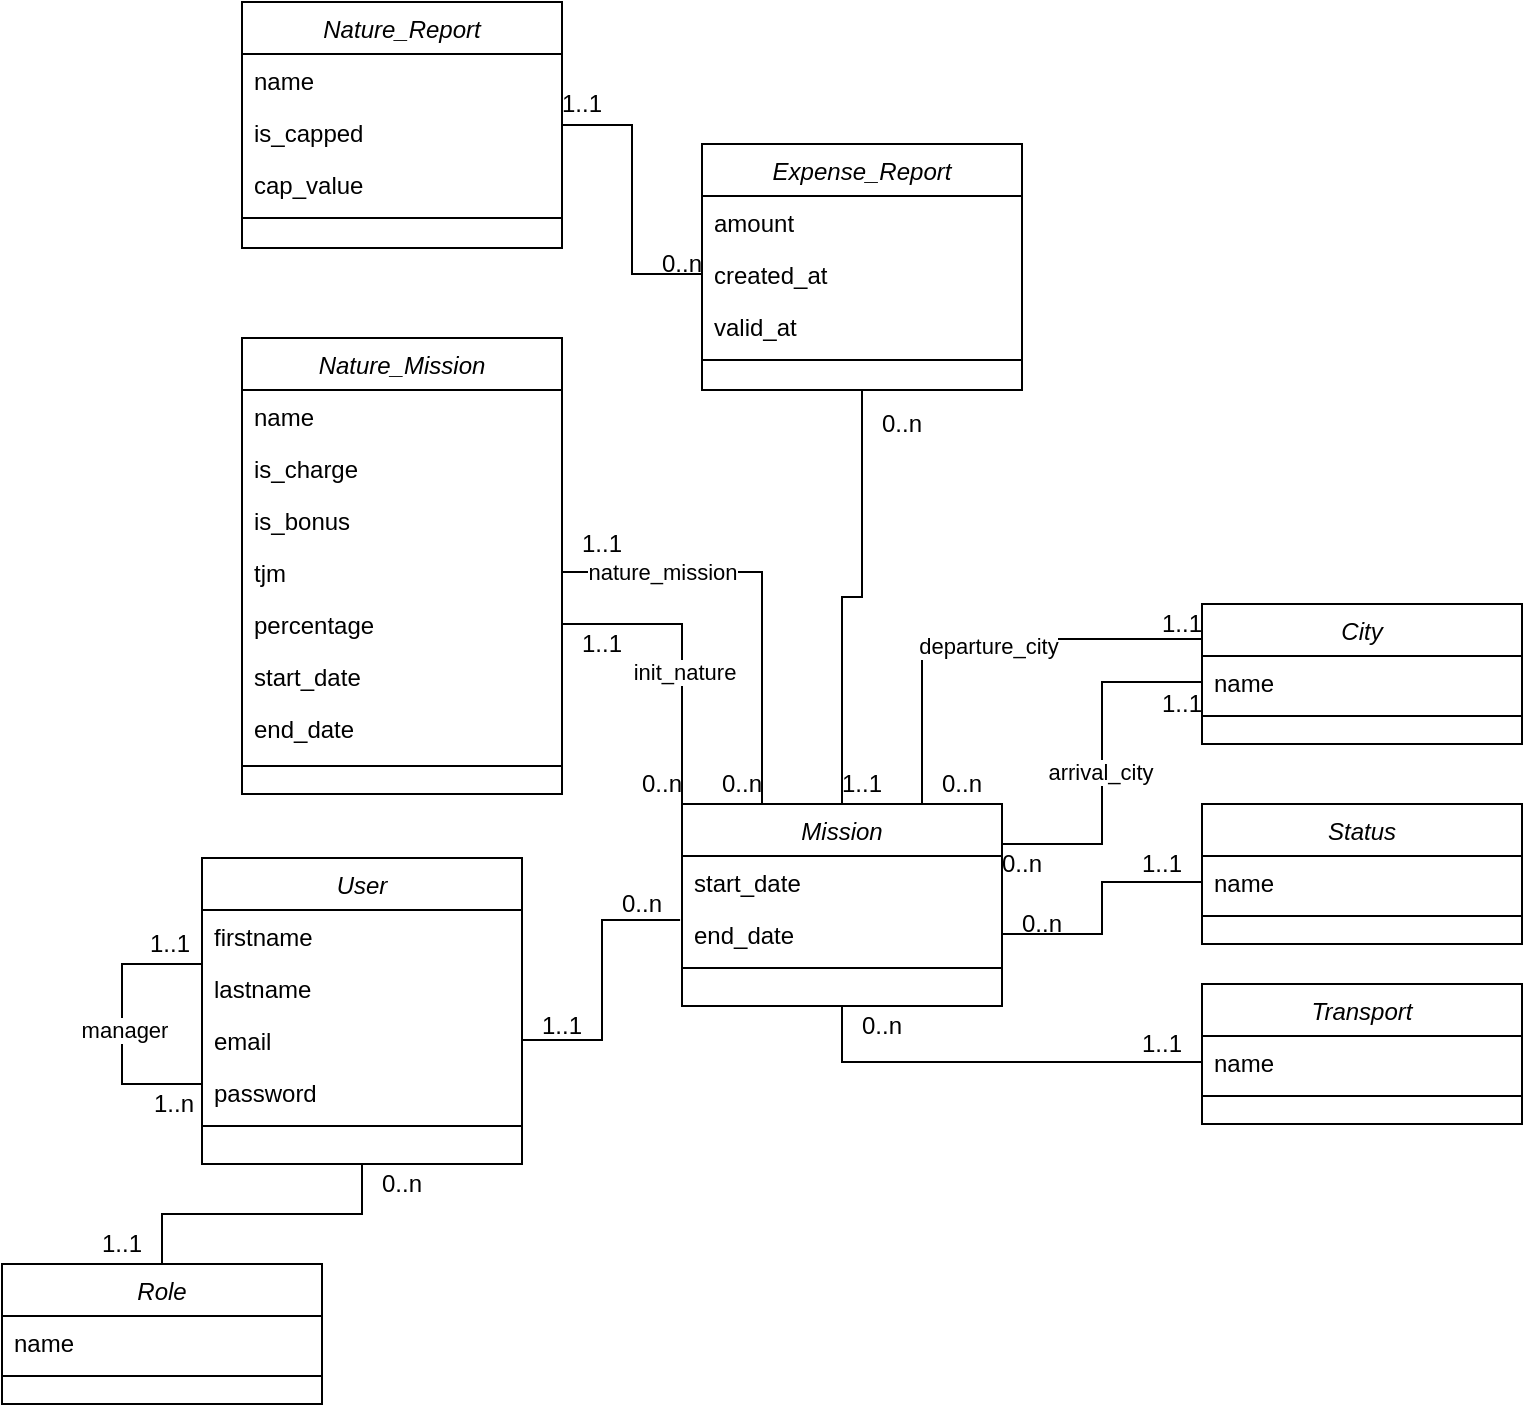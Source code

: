 <mxfile version="22.1.0" type="device">
  <diagram id="C5RBs43oDa-KdzZeNtuy" name="Page-1">
    <mxGraphModel dx="1194" dy="728" grid="0" gridSize="10" guides="1" tooltips="1" connect="1" arrows="1" fold="1" page="1" pageScale="1" pageWidth="827" pageHeight="1169" math="0" shadow="0">
      <root>
        <mxCell id="WIyWlLk6GJQsqaUBKTNV-0" />
        <mxCell id="WIyWlLk6GJQsqaUBKTNV-1" parent="WIyWlLk6GJQsqaUBKTNV-0" />
        <mxCell id="4f3zfrs716K-AGsAVPPC-13" style="edgeStyle=orthogonalEdgeStyle;rounded=0;orthogonalLoop=1;jettySize=auto;html=1;exitX=0;exitY=0.5;exitDx=0;exitDy=0;entryX=0.5;entryY=1;entryDx=0;entryDy=0;endArrow=none;endFill=0;" parent="WIyWlLk6GJQsqaUBKTNV-1" source="4f3zfrs716K-AGsAVPPC-1" target="zkfFHV4jXpPFQw0GAbJ--17" edge="1">
          <mxGeometry relative="1" as="geometry" />
        </mxCell>
        <mxCell id="zkfFHV4jXpPFQw0GAbJ--0" value="User" style="swimlane;fontStyle=2;align=center;verticalAlign=top;childLayout=stackLayout;horizontal=1;startSize=26;horizontalStack=0;resizeParent=1;resizeLast=0;collapsible=1;marginBottom=0;rounded=0;shadow=0;strokeWidth=1;" parent="WIyWlLk6GJQsqaUBKTNV-1" vertex="1">
          <mxGeometry x="140" y="447" width="160" height="153" as="geometry">
            <mxRectangle x="160" y="447" width="160" height="26" as="alternateBounds" />
          </mxGeometry>
        </mxCell>
        <mxCell id="zkfFHV4jXpPFQw0GAbJ--1" value="firstname" style="text;align=left;verticalAlign=top;spacingLeft=4;spacingRight=4;overflow=hidden;rotatable=0;points=[[0,0.5],[1,0.5]];portConstraint=eastwest;" parent="zkfFHV4jXpPFQw0GAbJ--0" vertex="1">
          <mxGeometry y="26" width="160" height="26" as="geometry" />
        </mxCell>
        <mxCell id="zkfFHV4jXpPFQw0GAbJ--2" value="lastname" style="text;align=left;verticalAlign=top;spacingLeft=4;spacingRight=4;overflow=hidden;rotatable=0;points=[[0,0.5],[1,0.5]];portConstraint=eastwest;rounded=0;shadow=0;html=0;" parent="zkfFHV4jXpPFQw0GAbJ--0" vertex="1">
          <mxGeometry y="52" width="160" height="26" as="geometry" />
        </mxCell>
        <mxCell id="zkfFHV4jXpPFQw0GAbJ--3" value="email" style="text;align=left;verticalAlign=top;spacingLeft=4;spacingRight=4;overflow=hidden;rotatable=0;points=[[0,0.5],[1,0.5]];portConstraint=eastwest;rounded=0;shadow=0;html=0;" parent="zkfFHV4jXpPFQw0GAbJ--0" vertex="1">
          <mxGeometry y="78" width="160" height="26" as="geometry" />
        </mxCell>
        <mxCell id="4f3zfrs716K-AGsAVPPC-22" value="password" style="text;align=left;verticalAlign=top;spacingLeft=4;spacingRight=4;overflow=hidden;rotatable=0;points=[[0,0.5],[1,0.5]];portConstraint=eastwest;" parent="zkfFHV4jXpPFQw0GAbJ--0" vertex="1">
          <mxGeometry y="104" width="160" height="26" as="geometry" />
        </mxCell>
        <mxCell id="zkfFHV4jXpPFQw0GAbJ--4" value="" style="line;html=1;strokeWidth=1;align=left;verticalAlign=middle;spacingTop=-1;spacingLeft=3;spacingRight=3;rotatable=0;labelPosition=right;points=[];portConstraint=eastwest;" parent="zkfFHV4jXpPFQw0GAbJ--0" vertex="1">
          <mxGeometry y="130" width="160" height="8" as="geometry" />
        </mxCell>
        <mxCell id="4f3zfrs716K-AGsAVPPC-79" style="edgeStyle=orthogonalEdgeStyle;rounded=0;orthogonalLoop=1;jettySize=auto;html=1;exitX=0;exitY=0.5;exitDx=0;exitDy=0;entryX=0;entryY=0.5;entryDx=0;entryDy=0;endArrow=none;endFill=0;" parent="zkfFHV4jXpPFQw0GAbJ--0" source="zkfFHV4jXpPFQw0GAbJ--1" target="4f3zfrs716K-AGsAVPPC-22" edge="1">
          <mxGeometry relative="1" as="geometry">
            <Array as="points">
              <mxPoint y="53" />
              <mxPoint x="-40" y="53" />
              <mxPoint x="-40" y="113" />
              <mxPoint y="113" />
            </Array>
          </mxGeometry>
        </mxCell>
        <mxCell id="4f3zfrs716K-AGsAVPPC-80" value="manager" style="edgeLabel;html=1;align=center;verticalAlign=middle;resizable=0;points=[];" parent="4f3zfrs716K-AGsAVPPC-79" vertex="1" connectable="0">
          <mxGeometry x="0.097" y="1" relative="1" as="geometry">
            <mxPoint as="offset" />
          </mxGeometry>
        </mxCell>
        <mxCell id="zkfFHV4jXpPFQw0GAbJ--17" value="Mission" style="swimlane;fontStyle=2;align=center;verticalAlign=top;childLayout=stackLayout;horizontal=1;startSize=26;horizontalStack=0;resizeParent=1;resizeLast=0;collapsible=1;marginBottom=0;rounded=0;shadow=0;strokeWidth=1;" parent="WIyWlLk6GJQsqaUBKTNV-1" vertex="1">
          <mxGeometry x="380" y="420" width="160" height="101" as="geometry">
            <mxRectangle x="550" y="140" width="160" height="26" as="alternateBounds" />
          </mxGeometry>
        </mxCell>
        <mxCell id="zkfFHV4jXpPFQw0GAbJ--19" value="start_date" style="text;align=left;verticalAlign=top;spacingLeft=4;spacingRight=4;overflow=hidden;rotatable=0;points=[[0,0.5],[1,0.5]];portConstraint=eastwest;rounded=0;shadow=0;html=0;" parent="zkfFHV4jXpPFQw0GAbJ--17" vertex="1">
          <mxGeometry y="26" width="160" height="26" as="geometry" />
        </mxCell>
        <mxCell id="zkfFHV4jXpPFQw0GAbJ--20" value="end_date" style="text;align=left;verticalAlign=top;spacingLeft=4;spacingRight=4;overflow=hidden;rotatable=0;points=[[0,0.5],[1,0.5]];portConstraint=eastwest;rounded=0;shadow=0;html=0;" parent="zkfFHV4jXpPFQw0GAbJ--17" vertex="1">
          <mxGeometry y="52" width="160" height="26" as="geometry" />
        </mxCell>
        <mxCell id="zkfFHV4jXpPFQw0GAbJ--23" value="" style="line;html=1;strokeWidth=1;align=left;verticalAlign=middle;spacingTop=-1;spacingLeft=3;spacingRight=3;rotatable=0;labelPosition=right;points=[];portConstraint=eastwest;" parent="zkfFHV4jXpPFQw0GAbJ--17" vertex="1">
          <mxGeometry y="78" width="160" height="8" as="geometry" />
        </mxCell>
        <mxCell id="4f3zfrs716K-AGsAVPPC-0" value="Transport" style="swimlane;fontStyle=2;align=center;verticalAlign=top;childLayout=stackLayout;horizontal=1;startSize=26;horizontalStack=0;resizeParent=1;resizeLast=0;collapsible=1;marginBottom=0;rounded=0;shadow=0;strokeWidth=1;" parent="WIyWlLk6GJQsqaUBKTNV-1" vertex="1">
          <mxGeometry x="640" y="510" width="160" height="70" as="geometry">
            <mxRectangle x="130" y="380" width="160" height="26" as="alternateBounds" />
          </mxGeometry>
        </mxCell>
        <mxCell id="4f3zfrs716K-AGsAVPPC-1" value="name" style="text;align=left;verticalAlign=top;spacingLeft=4;spacingRight=4;overflow=hidden;rotatable=0;points=[[0,0.5],[1,0.5]];portConstraint=eastwest;" parent="4f3zfrs716K-AGsAVPPC-0" vertex="1">
          <mxGeometry y="26" width="160" height="26" as="geometry" />
        </mxCell>
        <mxCell id="4f3zfrs716K-AGsAVPPC-3" value="" style="line;html=1;strokeWidth=1;align=left;verticalAlign=middle;spacingTop=-1;spacingLeft=3;spacingRight=3;rotatable=0;labelPosition=right;points=[];portConstraint=eastwest;" parent="4f3zfrs716K-AGsAVPPC-0" vertex="1">
          <mxGeometry y="52" width="160" height="8" as="geometry" />
        </mxCell>
        <mxCell id="4f3zfrs716K-AGsAVPPC-9" value="Status" style="swimlane;fontStyle=2;align=center;verticalAlign=top;childLayout=stackLayout;horizontal=1;startSize=26;horizontalStack=0;resizeParent=1;resizeLast=0;collapsible=1;marginBottom=0;rounded=0;shadow=0;strokeWidth=1;" parent="WIyWlLk6GJQsqaUBKTNV-1" vertex="1">
          <mxGeometry x="640" y="420" width="160" height="70" as="geometry">
            <mxRectangle x="130" y="380" width="160" height="26" as="alternateBounds" />
          </mxGeometry>
        </mxCell>
        <mxCell id="4f3zfrs716K-AGsAVPPC-10" value="name" style="text;align=left;verticalAlign=top;spacingLeft=4;spacingRight=4;overflow=hidden;rotatable=0;points=[[0,0.5],[1,0.5]];portConstraint=eastwest;" parent="4f3zfrs716K-AGsAVPPC-9" vertex="1">
          <mxGeometry y="26" width="160" height="26" as="geometry" />
        </mxCell>
        <mxCell id="4f3zfrs716K-AGsAVPPC-11" value="" style="line;html=1;strokeWidth=1;align=left;verticalAlign=middle;spacingTop=-1;spacingLeft=3;spacingRight=3;rotatable=0;labelPosition=right;points=[];portConstraint=eastwest;" parent="4f3zfrs716K-AGsAVPPC-9" vertex="1">
          <mxGeometry y="52" width="160" height="8" as="geometry" />
        </mxCell>
        <mxCell id="4f3zfrs716K-AGsAVPPC-14" style="edgeStyle=orthogonalEdgeStyle;rounded=0;orthogonalLoop=1;jettySize=auto;html=1;exitX=0;exitY=0.5;exitDx=0;exitDy=0;entryX=1;entryY=0.5;entryDx=0;entryDy=0;endArrow=none;endFill=0;" parent="WIyWlLk6GJQsqaUBKTNV-1" source="4f3zfrs716K-AGsAVPPC-10" target="zkfFHV4jXpPFQw0GAbJ--20" edge="1">
          <mxGeometry relative="1" as="geometry" />
        </mxCell>
        <mxCell id="4f3zfrs716K-AGsAVPPC-68" style="edgeStyle=orthogonalEdgeStyle;rounded=0;orthogonalLoop=1;jettySize=auto;html=1;exitX=0;exitY=0.25;exitDx=0;exitDy=0;entryX=0.75;entryY=0;entryDx=0;entryDy=0;endArrow=none;endFill=0;" parent="WIyWlLk6GJQsqaUBKTNV-1" source="4f3zfrs716K-AGsAVPPC-15" target="zkfFHV4jXpPFQw0GAbJ--17" edge="1">
          <mxGeometry relative="1" as="geometry" />
        </mxCell>
        <mxCell id="4f3zfrs716K-AGsAVPPC-69" value="departure_city" style="edgeLabel;html=1;align=center;verticalAlign=middle;resizable=0;points=[];" parent="4f3zfrs716K-AGsAVPPC-68" vertex="1" connectable="0">
          <mxGeometry x="-0.038" y="3" relative="1" as="geometry">
            <mxPoint as="offset" />
          </mxGeometry>
        </mxCell>
        <mxCell id="4f3zfrs716K-AGsAVPPC-15" value="City" style="swimlane;fontStyle=2;align=center;verticalAlign=top;childLayout=stackLayout;horizontal=1;startSize=26;horizontalStack=0;resizeParent=1;resizeLast=0;collapsible=1;marginBottom=0;rounded=0;shadow=0;strokeWidth=1;" parent="WIyWlLk6GJQsqaUBKTNV-1" vertex="1">
          <mxGeometry x="640" y="320" width="160" height="70" as="geometry">
            <mxRectangle x="130" y="380" width="160" height="26" as="alternateBounds" />
          </mxGeometry>
        </mxCell>
        <mxCell id="4f3zfrs716K-AGsAVPPC-16" value="name" style="text;align=left;verticalAlign=top;spacingLeft=4;spacingRight=4;overflow=hidden;rotatable=0;points=[[0,0.5],[1,0.5]];portConstraint=eastwest;" parent="4f3zfrs716K-AGsAVPPC-15" vertex="1">
          <mxGeometry y="26" width="160" height="26" as="geometry" />
        </mxCell>
        <mxCell id="4f3zfrs716K-AGsAVPPC-17" value="" style="line;html=1;strokeWidth=1;align=left;verticalAlign=middle;spacingTop=-1;spacingLeft=3;spacingRight=3;rotatable=0;labelPosition=right;points=[];portConstraint=eastwest;" parent="4f3zfrs716K-AGsAVPPC-15" vertex="1">
          <mxGeometry y="52" width="160" height="8" as="geometry" />
        </mxCell>
        <mxCell id="4f3zfrs716K-AGsAVPPC-18" style="edgeStyle=orthogonalEdgeStyle;rounded=0;orthogonalLoop=1;jettySize=auto;html=1;exitX=0;exitY=0.5;exitDx=0;exitDy=0;entryX=1;entryY=1;entryDx=0;entryDy=0;endArrow=none;endFill=0;" parent="WIyWlLk6GJQsqaUBKTNV-1" source="4f3zfrs716K-AGsAVPPC-16" target="4f3zfrs716K-AGsAVPPC-54" edge="1">
          <mxGeometry relative="1" as="geometry" />
        </mxCell>
        <mxCell id="4f3zfrs716K-AGsAVPPC-70" value="arrival_city" style="edgeLabel;html=1;align=center;verticalAlign=middle;resizable=0;points=[];" parent="4f3zfrs716K-AGsAVPPC-18" vertex="1" connectable="0">
          <mxGeometry x="-0.055" y="-1" relative="1" as="geometry">
            <mxPoint as="offset" />
          </mxGeometry>
        </mxCell>
        <mxCell id="4f3zfrs716K-AGsAVPPC-24" style="edgeStyle=orthogonalEdgeStyle;rounded=0;orthogonalLoop=1;jettySize=auto;html=1;exitX=0.5;exitY=0;exitDx=0;exitDy=0;entryX=0.5;entryY=1;entryDx=0;entryDy=0;endArrow=none;endFill=0;" parent="WIyWlLk6GJQsqaUBKTNV-1" source="4f3zfrs716K-AGsAVPPC-19" target="zkfFHV4jXpPFQw0GAbJ--0" edge="1">
          <mxGeometry relative="1" as="geometry" />
        </mxCell>
        <mxCell id="4f3zfrs716K-AGsAVPPC-19" value="Role" style="swimlane;fontStyle=2;align=center;verticalAlign=top;childLayout=stackLayout;horizontal=1;startSize=26;horizontalStack=0;resizeParent=1;resizeLast=0;collapsible=1;marginBottom=0;rounded=0;shadow=0;strokeWidth=1;" parent="WIyWlLk6GJQsqaUBKTNV-1" vertex="1">
          <mxGeometry x="40" y="650" width="160" height="70" as="geometry">
            <mxRectangle x="130" y="380" width="160" height="26" as="alternateBounds" />
          </mxGeometry>
        </mxCell>
        <mxCell id="4f3zfrs716K-AGsAVPPC-20" value="name" style="text;align=left;verticalAlign=top;spacingLeft=4;spacingRight=4;overflow=hidden;rotatable=0;points=[[0,0.5],[1,0.5]];portConstraint=eastwest;" parent="4f3zfrs716K-AGsAVPPC-19" vertex="1">
          <mxGeometry y="26" width="160" height="26" as="geometry" />
        </mxCell>
        <mxCell id="4f3zfrs716K-AGsAVPPC-21" value="" style="line;html=1;strokeWidth=1;align=left;verticalAlign=middle;spacingTop=-1;spacingLeft=3;spacingRight=3;rotatable=0;labelPosition=right;points=[];portConstraint=eastwest;" parent="4f3zfrs716K-AGsAVPPC-19" vertex="1">
          <mxGeometry y="52" width="160" height="8" as="geometry" />
        </mxCell>
        <mxCell id="4f3zfrs716K-AGsAVPPC-25" style="edgeStyle=orthogonalEdgeStyle;rounded=0;orthogonalLoop=1;jettySize=auto;html=1;exitX=1;exitY=0.5;exitDx=0;exitDy=0;entryX=-0.006;entryY=0.231;entryDx=0;entryDy=0;entryPerimeter=0;startArrow=none;startFill=0;endArrow=none;endFill=0;" parent="WIyWlLk6GJQsqaUBKTNV-1" source="zkfFHV4jXpPFQw0GAbJ--3" target="zkfFHV4jXpPFQw0GAbJ--20" edge="1">
          <mxGeometry relative="1" as="geometry" />
        </mxCell>
        <mxCell id="4f3zfrs716K-AGsAVPPC-26" value="Nature_Mission" style="swimlane;fontStyle=2;align=center;verticalAlign=top;childLayout=stackLayout;horizontal=1;startSize=26;horizontalStack=0;resizeParent=1;resizeLast=0;collapsible=1;marginBottom=0;rounded=0;shadow=0;strokeWidth=1;" parent="WIyWlLk6GJQsqaUBKTNV-1" vertex="1">
          <mxGeometry x="160" y="187" width="160" height="228" as="geometry">
            <mxRectangle x="160" y="447" width="160" height="26" as="alternateBounds" />
          </mxGeometry>
        </mxCell>
        <mxCell id="4f3zfrs716K-AGsAVPPC-27" value="name" style="text;align=left;verticalAlign=top;spacingLeft=4;spacingRight=4;overflow=hidden;rotatable=0;points=[[0,0.5],[1,0.5]];portConstraint=eastwest;" parent="4f3zfrs716K-AGsAVPPC-26" vertex="1">
          <mxGeometry y="26" width="160" height="26" as="geometry" />
        </mxCell>
        <mxCell id="4f3zfrs716K-AGsAVPPC-28" value="is_charge" style="text;align=left;verticalAlign=top;spacingLeft=4;spacingRight=4;overflow=hidden;rotatable=0;points=[[0,0.5],[1,0.5]];portConstraint=eastwest;rounded=0;shadow=0;html=0;" parent="4f3zfrs716K-AGsAVPPC-26" vertex="1">
          <mxGeometry y="52" width="160" height="26" as="geometry" />
        </mxCell>
        <mxCell id="4f3zfrs716K-AGsAVPPC-29" value="is_bonus" style="text;align=left;verticalAlign=top;spacingLeft=4;spacingRight=4;overflow=hidden;rotatable=0;points=[[0,0.5],[1,0.5]];portConstraint=eastwest;rounded=0;shadow=0;html=0;" parent="4f3zfrs716K-AGsAVPPC-26" vertex="1">
          <mxGeometry y="78" width="160" height="26" as="geometry" />
        </mxCell>
        <mxCell id="4f3zfrs716K-AGsAVPPC-38" value="tjm" style="text;align=left;verticalAlign=top;spacingLeft=4;spacingRight=4;overflow=hidden;rotatable=0;points=[[0,0.5],[1,0.5]];portConstraint=eastwest;" parent="4f3zfrs716K-AGsAVPPC-26" vertex="1">
          <mxGeometry y="104" width="160" height="26" as="geometry" />
        </mxCell>
        <mxCell id="4f3zfrs716K-AGsAVPPC-30" value="percentage" style="text;align=left;verticalAlign=top;spacingLeft=4;spacingRight=4;overflow=hidden;rotatable=0;points=[[0,0.5],[1,0.5]];portConstraint=eastwest;" parent="4f3zfrs716K-AGsAVPPC-26" vertex="1">
          <mxGeometry y="130" width="160" height="26" as="geometry" />
        </mxCell>
        <mxCell id="4f3zfrs716K-AGsAVPPC-39" value="start_date" style="text;align=left;verticalAlign=top;spacingLeft=4;spacingRight=4;overflow=hidden;rotatable=0;points=[[0,0.5],[1,0.5]];portConstraint=eastwest;" parent="4f3zfrs716K-AGsAVPPC-26" vertex="1">
          <mxGeometry y="156" width="160" height="26" as="geometry" />
        </mxCell>
        <mxCell id="4f3zfrs716K-AGsAVPPC-40" value="end_date" style="text;align=left;verticalAlign=top;spacingLeft=4;spacingRight=4;overflow=hidden;rotatable=0;points=[[0,0.5],[1,0.5]];portConstraint=eastwest;" parent="4f3zfrs716K-AGsAVPPC-26" vertex="1">
          <mxGeometry y="182" width="160" height="28" as="geometry" />
        </mxCell>
        <mxCell id="4f3zfrs716K-AGsAVPPC-31" value="" style="line;html=1;strokeWidth=1;align=left;verticalAlign=middle;spacingTop=-1;spacingLeft=3;spacingRight=3;rotatable=0;labelPosition=right;points=[];portConstraint=eastwest;" parent="4f3zfrs716K-AGsAVPPC-26" vertex="1">
          <mxGeometry y="210" width="160" height="8" as="geometry" />
        </mxCell>
        <mxCell id="4f3zfrs716K-AGsAVPPC-43" style="edgeStyle=orthogonalEdgeStyle;rounded=0;orthogonalLoop=1;jettySize=auto;html=1;exitX=0.5;exitY=1;exitDx=0;exitDy=0;endArrow=none;endFill=0;" parent="WIyWlLk6GJQsqaUBKTNV-1" source="4f3zfrs716K-AGsAVPPC-32" target="zkfFHV4jXpPFQw0GAbJ--17" edge="1">
          <mxGeometry relative="1" as="geometry" />
        </mxCell>
        <mxCell id="4f3zfrs716K-AGsAVPPC-32" value="Expense_Report" style="swimlane;fontStyle=2;align=center;verticalAlign=top;childLayout=stackLayout;horizontal=1;startSize=26;horizontalStack=0;resizeParent=1;resizeLast=0;collapsible=1;marginBottom=0;rounded=0;shadow=0;strokeWidth=1;" parent="WIyWlLk6GJQsqaUBKTNV-1" vertex="1">
          <mxGeometry x="390" y="90" width="160" height="123" as="geometry">
            <mxRectangle x="160" y="447" width="160" height="26" as="alternateBounds" />
          </mxGeometry>
        </mxCell>
        <mxCell id="4f3zfrs716K-AGsAVPPC-33" value="amount" style="text;align=left;verticalAlign=top;spacingLeft=4;spacingRight=4;overflow=hidden;rotatable=0;points=[[0,0.5],[1,0.5]];portConstraint=eastwest;" parent="4f3zfrs716K-AGsAVPPC-32" vertex="1">
          <mxGeometry y="26" width="160" height="26" as="geometry" />
        </mxCell>
        <mxCell id="4f3zfrs716K-AGsAVPPC-34" value="created_at" style="text;align=left;verticalAlign=top;spacingLeft=4;spacingRight=4;overflow=hidden;rotatable=0;points=[[0,0.5],[1,0.5]];portConstraint=eastwest;rounded=0;shadow=0;html=0;" parent="4f3zfrs716K-AGsAVPPC-32" vertex="1">
          <mxGeometry y="52" width="160" height="26" as="geometry" />
        </mxCell>
        <mxCell id="4f3zfrs716K-AGsAVPPC-35" value="valid_at" style="text;align=left;verticalAlign=top;spacingLeft=4;spacingRight=4;overflow=hidden;rotatable=0;points=[[0,0.5],[1,0.5]];portConstraint=eastwest;rounded=0;shadow=0;html=0;" parent="4f3zfrs716K-AGsAVPPC-32" vertex="1">
          <mxGeometry y="78" width="160" height="26" as="geometry" />
        </mxCell>
        <mxCell id="4f3zfrs716K-AGsAVPPC-37" value="" style="line;html=1;strokeWidth=1;align=left;verticalAlign=middle;spacingTop=-1;spacingLeft=3;spacingRight=3;rotatable=0;labelPosition=right;points=[];portConstraint=eastwest;" parent="4f3zfrs716K-AGsAVPPC-32" vertex="1">
          <mxGeometry y="104" width="160" height="8" as="geometry" />
        </mxCell>
        <mxCell id="4f3zfrs716K-AGsAVPPC-42" style="edgeStyle=orthogonalEdgeStyle;rounded=0;orthogonalLoop=1;jettySize=auto;html=1;exitX=1;exitY=0.5;exitDx=0;exitDy=0;entryX=0.25;entryY=0;entryDx=0;entryDy=0;endArrow=none;endFill=0;" parent="WIyWlLk6GJQsqaUBKTNV-1" source="4f3zfrs716K-AGsAVPPC-38" target="zkfFHV4jXpPFQw0GAbJ--17" edge="1">
          <mxGeometry relative="1" as="geometry" />
        </mxCell>
        <mxCell id="4f3zfrs716K-AGsAVPPC-76" value="nature_mission" style="edgeLabel;html=1;align=center;verticalAlign=middle;resizable=0;points=[];" parent="4f3zfrs716K-AGsAVPPC-42" vertex="1" connectable="0">
          <mxGeometry x="-0.018" y="1" relative="1" as="geometry">
            <mxPoint x="-51" y="-6" as="offset" />
          </mxGeometry>
        </mxCell>
        <mxCell id="4f3zfrs716K-AGsAVPPC-44" value="Nature_Report" style="swimlane;fontStyle=2;align=center;verticalAlign=top;childLayout=stackLayout;horizontal=1;startSize=26;horizontalStack=0;resizeParent=1;resizeLast=0;collapsible=1;marginBottom=0;rounded=0;shadow=0;strokeWidth=1;" parent="WIyWlLk6GJQsqaUBKTNV-1" vertex="1">
          <mxGeometry x="160" y="19" width="160" height="123" as="geometry">
            <mxRectangle x="160" y="447" width="160" height="26" as="alternateBounds" />
          </mxGeometry>
        </mxCell>
        <mxCell id="4f3zfrs716K-AGsAVPPC-45" value="name" style="text;align=left;verticalAlign=top;spacingLeft=4;spacingRight=4;overflow=hidden;rotatable=0;points=[[0,0.5],[1,0.5]];portConstraint=eastwest;" parent="4f3zfrs716K-AGsAVPPC-44" vertex="1">
          <mxGeometry y="26" width="160" height="26" as="geometry" />
        </mxCell>
        <mxCell id="4f3zfrs716K-AGsAVPPC-46" value="is_capped" style="text;align=left;verticalAlign=top;spacingLeft=4;spacingRight=4;overflow=hidden;rotatable=0;points=[[0,0.5],[1,0.5]];portConstraint=eastwest;rounded=0;shadow=0;html=0;" parent="4f3zfrs716K-AGsAVPPC-44" vertex="1">
          <mxGeometry y="52" width="160" height="26" as="geometry" />
        </mxCell>
        <mxCell id="4f3zfrs716K-AGsAVPPC-47" value="cap_value" style="text;align=left;verticalAlign=top;spacingLeft=4;spacingRight=4;overflow=hidden;rotatable=0;points=[[0,0.5],[1,0.5]];portConstraint=eastwest;rounded=0;shadow=0;html=0;" parent="4f3zfrs716K-AGsAVPPC-44" vertex="1">
          <mxGeometry y="78" width="160" height="26" as="geometry" />
        </mxCell>
        <mxCell id="4f3zfrs716K-AGsAVPPC-48" value="" style="line;html=1;strokeWidth=1;align=left;verticalAlign=middle;spacingTop=-1;spacingLeft=3;spacingRight=3;rotatable=0;labelPosition=right;points=[];portConstraint=eastwest;" parent="4f3zfrs716K-AGsAVPPC-44" vertex="1">
          <mxGeometry y="104" width="160" height="8" as="geometry" />
        </mxCell>
        <mxCell id="4f3zfrs716K-AGsAVPPC-49" style="edgeStyle=orthogonalEdgeStyle;rounded=0;orthogonalLoop=1;jettySize=auto;html=1;exitX=0;exitY=0.5;exitDx=0;exitDy=0;entryX=1;entryY=0.5;entryDx=0;entryDy=0;endArrow=none;endFill=0;" parent="WIyWlLk6GJQsqaUBKTNV-1" source="4f3zfrs716K-AGsAVPPC-34" target="4f3zfrs716K-AGsAVPPC-44" edge="1">
          <mxGeometry relative="1" as="geometry" />
        </mxCell>
        <mxCell id="4f3zfrs716K-AGsAVPPC-50" value="1..1" style="text;html=1;strokeColor=none;fillColor=none;align=center;verticalAlign=middle;whiteSpace=wrap;rounded=0;" parent="WIyWlLk6GJQsqaUBKTNV-1" vertex="1">
          <mxGeometry x="80" y="630" width="40" height="20" as="geometry" />
        </mxCell>
        <mxCell id="4f3zfrs716K-AGsAVPPC-51" value="0..n" style="text;html=1;strokeColor=none;fillColor=none;align=center;verticalAlign=middle;whiteSpace=wrap;rounded=0;" parent="WIyWlLk6GJQsqaUBKTNV-1" vertex="1">
          <mxGeometry x="220" y="600" width="40" height="20" as="geometry" />
        </mxCell>
        <mxCell id="4f3zfrs716K-AGsAVPPC-52" value="1..1" style="text;html=1;strokeColor=none;fillColor=none;align=center;verticalAlign=middle;whiteSpace=wrap;rounded=0;" parent="WIyWlLk6GJQsqaUBKTNV-1" vertex="1">
          <mxGeometry x="600" y="530" width="40" height="20" as="geometry" />
        </mxCell>
        <mxCell id="4f3zfrs716K-AGsAVPPC-53" value="0..n" style="text;html=1;strokeColor=none;fillColor=none;align=center;verticalAlign=middle;whiteSpace=wrap;rounded=0;" parent="WIyWlLk6GJQsqaUBKTNV-1" vertex="1">
          <mxGeometry x="460" y="521" width="40" height="20" as="geometry" />
        </mxCell>
        <mxCell id="4f3zfrs716K-AGsAVPPC-54" value="0..n" style="text;html=1;strokeColor=none;fillColor=none;align=center;verticalAlign=middle;whiteSpace=wrap;rounded=0;" parent="WIyWlLk6GJQsqaUBKTNV-1" vertex="1">
          <mxGeometry x="500" y="400" width="40" height="20" as="geometry" />
        </mxCell>
        <mxCell id="4f3zfrs716K-AGsAVPPC-55" value="1..1" style="text;html=1;strokeColor=none;fillColor=none;align=center;verticalAlign=middle;whiteSpace=wrap;rounded=0;" parent="WIyWlLk6GJQsqaUBKTNV-1" vertex="1">
          <mxGeometry x="610" y="360" width="40" height="20" as="geometry" />
        </mxCell>
        <mxCell id="4f3zfrs716K-AGsAVPPC-56" value="1..1" style="text;html=1;strokeColor=none;fillColor=none;align=center;verticalAlign=middle;whiteSpace=wrap;rounded=0;" parent="WIyWlLk6GJQsqaUBKTNV-1" vertex="1">
          <mxGeometry x="600" y="440" width="40" height="20" as="geometry" />
        </mxCell>
        <mxCell id="4f3zfrs716K-AGsAVPPC-57" value="0..n" style="text;html=1;strokeColor=none;fillColor=none;align=center;verticalAlign=middle;whiteSpace=wrap;rounded=0;" parent="WIyWlLk6GJQsqaUBKTNV-1" vertex="1">
          <mxGeometry x="540" y="470" width="40" height="20" as="geometry" />
        </mxCell>
        <mxCell id="4f3zfrs716K-AGsAVPPC-58" value="0..n" style="text;html=1;strokeColor=none;fillColor=none;align=center;verticalAlign=middle;whiteSpace=wrap;rounded=0;" parent="WIyWlLk6GJQsqaUBKTNV-1" vertex="1">
          <mxGeometry x="340" y="460" width="40" height="20" as="geometry" />
        </mxCell>
        <mxCell id="4f3zfrs716K-AGsAVPPC-59" value="0..n" style="text;html=1;strokeColor=none;fillColor=none;align=center;verticalAlign=middle;whiteSpace=wrap;rounded=0;" parent="WIyWlLk6GJQsqaUBKTNV-1" vertex="1">
          <mxGeometry x="390" y="400" width="40" height="20" as="geometry" />
        </mxCell>
        <mxCell id="4f3zfrs716K-AGsAVPPC-60" value="1..1" style="text;html=1;strokeColor=none;fillColor=none;align=center;verticalAlign=middle;whiteSpace=wrap;rounded=0;" parent="WIyWlLk6GJQsqaUBKTNV-1" vertex="1">
          <mxGeometry x="320" y="280" width="40" height="20" as="geometry" />
        </mxCell>
        <mxCell id="4f3zfrs716K-AGsAVPPC-61" value="1..1" style="text;html=1;strokeColor=none;fillColor=none;align=center;verticalAlign=middle;whiteSpace=wrap;rounded=0;" parent="WIyWlLk6GJQsqaUBKTNV-1" vertex="1">
          <mxGeometry x="300" y="521" width="40" height="20" as="geometry" />
        </mxCell>
        <mxCell id="4f3zfrs716K-AGsAVPPC-63" value="0..n" style="text;html=1;strokeColor=none;fillColor=none;align=center;verticalAlign=middle;whiteSpace=wrap;rounded=0;" parent="WIyWlLk6GJQsqaUBKTNV-1" vertex="1">
          <mxGeometry x="470" y="220" width="40" height="20" as="geometry" />
        </mxCell>
        <mxCell id="4f3zfrs716K-AGsAVPPC-64" value="1..1" style="text;html=1;strokeColor=none;fillColor=none;align=center;verticalAlign=middle;whiteSpace=wrap;rounded=0;" parent="WIyWlLk6GJQsqaUBKTNV-1" vertex="1">
          <mxGeometry x="450" y="400" width="40" height="20" as="geometry" />
        </mxCell>
        <mxCell id="4f3zfrs716K-AGsAVPPC-66" value="1..1" style="text;html=1;strokeColor=none;fillColor=none;align=center;verticalAlign=middle;whiteSpace=wrap;rounded=0;" parent="WIyWlLk6GJQsqaUBKTNV-1" vertex="1">
          <mxGeometry x="310" y="60" width="40" height="20" as="geometry" />
        </mxCell>
        <mxCell id="4f3zfrs716K-AGsAVPPC-67" value="0..n" style="text;html=1;strokeColor=none;fillColor=none;align=center;verticalAlign=middle;whiteSpace=wrap;rounded=0;" parent="WIyWlLk6GJQsqaUBKTNV-1" vertex="1">
          <mxGeometry x="360" y="140" width="40" height="20" as="geometry" />
        </mxCell>
        <mxCell id="4f3zfrs716K-AGsAVPPC-71" value="1..1" style="text;html=1;strokeColor=none;fillColor=none;align=center;verticalAlign=middle;whiteSpace=wrap;rounded=0;" parent="WIyWlLk6GJQsqaUBKTNV-1" vertex="1">
          <mxGeometry x="610" y="320" width="40" height="20" as="geometry" />
        </mxCell>
        <mxCell id="4f3zfrs716K-AGsAVPPC-72" value="0..n" style="text;html=1;strokeColor=none;fillColor=none;align=center;verticalAlign=middle;whiteSpace=wrap;rounded=0;" parent="WIyWlLk6GJQsqaUBKTNV-1" vertex="1">
          <mxGeometry x="530" y="440" width="40" height="20" as="geometry" />
        </mxCell>
        <mxCell id="4f3zfrs716K-AGsAVPPC-73" style="edgeStyle=orthogonalEdgeStyle;rounded=0;orthogonalLoop=1;jettySize=auto;html=1;exitX=1;exitY=0.5;exitDx=0;exitDy=0;entryX=0;entryY=0;entryDx=0;entryDy=0;endArrow=none;endFill=0;" parent="WIyWlLk6GJQsqaUBKTNV-1" source="4f3zfrs716K-AGsAVPPC-30" target="zkfFHV4jXpPFQw0GAbJ--17" edge="1">
          <mxGeometry relative="1" as="geometry" />
        </mxCell>
        <mxCell id="4f3zfrs716K-AGsAVPPC-78" value="init_nature" style="edgeLabel;html=1;align=center;verticalAlign=middle;resizable=0;points=[];" parent="4f3zfrs716K-AGsAVPPC-73" vertex="1" connectable="0">
          <mxGeometry x="0.12" y="1" relative="1" as="geometry">
            <mxPoint as="offset" />
          </mxGeometry>
        </mxCell>
        <mxCell id="4f3zfrs716K-AGsAVPPC-74" value="1..1" style="text;html=1;strokeColor=none;fillColor=none;align=center;verticalAlign=middle;whiteSpace=wrap;rounded=0;" parent="WIyWlLk6GJQsqaUBKTNV-1" vertex="1">
          <mxGeometry x="320" y="330" width="40" height="20" as="geometry" />
        </mxCell>
        <mxCell id="4f3zfrs716K-AGsAVPPC-75" value="0..n" style="text;html=1;strokeColor=none;fillColor=none;align=center;verticalAlign=middle;whiteSpace=wrap;rounded=0;" parent="WIyWlLk6GJQsqaUBKTNV-1" vertex="1">
          <mxGeometry x="350" y="400" width="40" height="20" as="geometry" />
        </mxCell>
        <mxCell id="fSNNKdy-az8ewTp5oaXd-0" value="1..1" style="text;html=1;strokeColor=none;fillColor=none;align=center;verticalAlign=middle;whiteSpace=wrap;rounded=0;" vertex="1" parent="WIyWlLk6GJQsqaUBKTNV-1">
          <mxGeometry x="104" y="480" width="40" height="20" as="geometry" />
        </mxCell>
        <mxCell id="fSNNKdy-az8ewTp5oaXd-1" value="1..n" style="text;html=1;strokeColor=none;fillColor=none;align=center;verticalAlign=middle;whiteSpace=wrap;rounded=0;" vertex="1" parent="WIyWlLk6GJQsqaUBKTNV-1">
          <mxGeometry x="106" y="560" width="40" height="20" as="geometry" />
        </mxCell>
      </root>
    </mxGraphModel>
  </diagram>
</mxfile>
